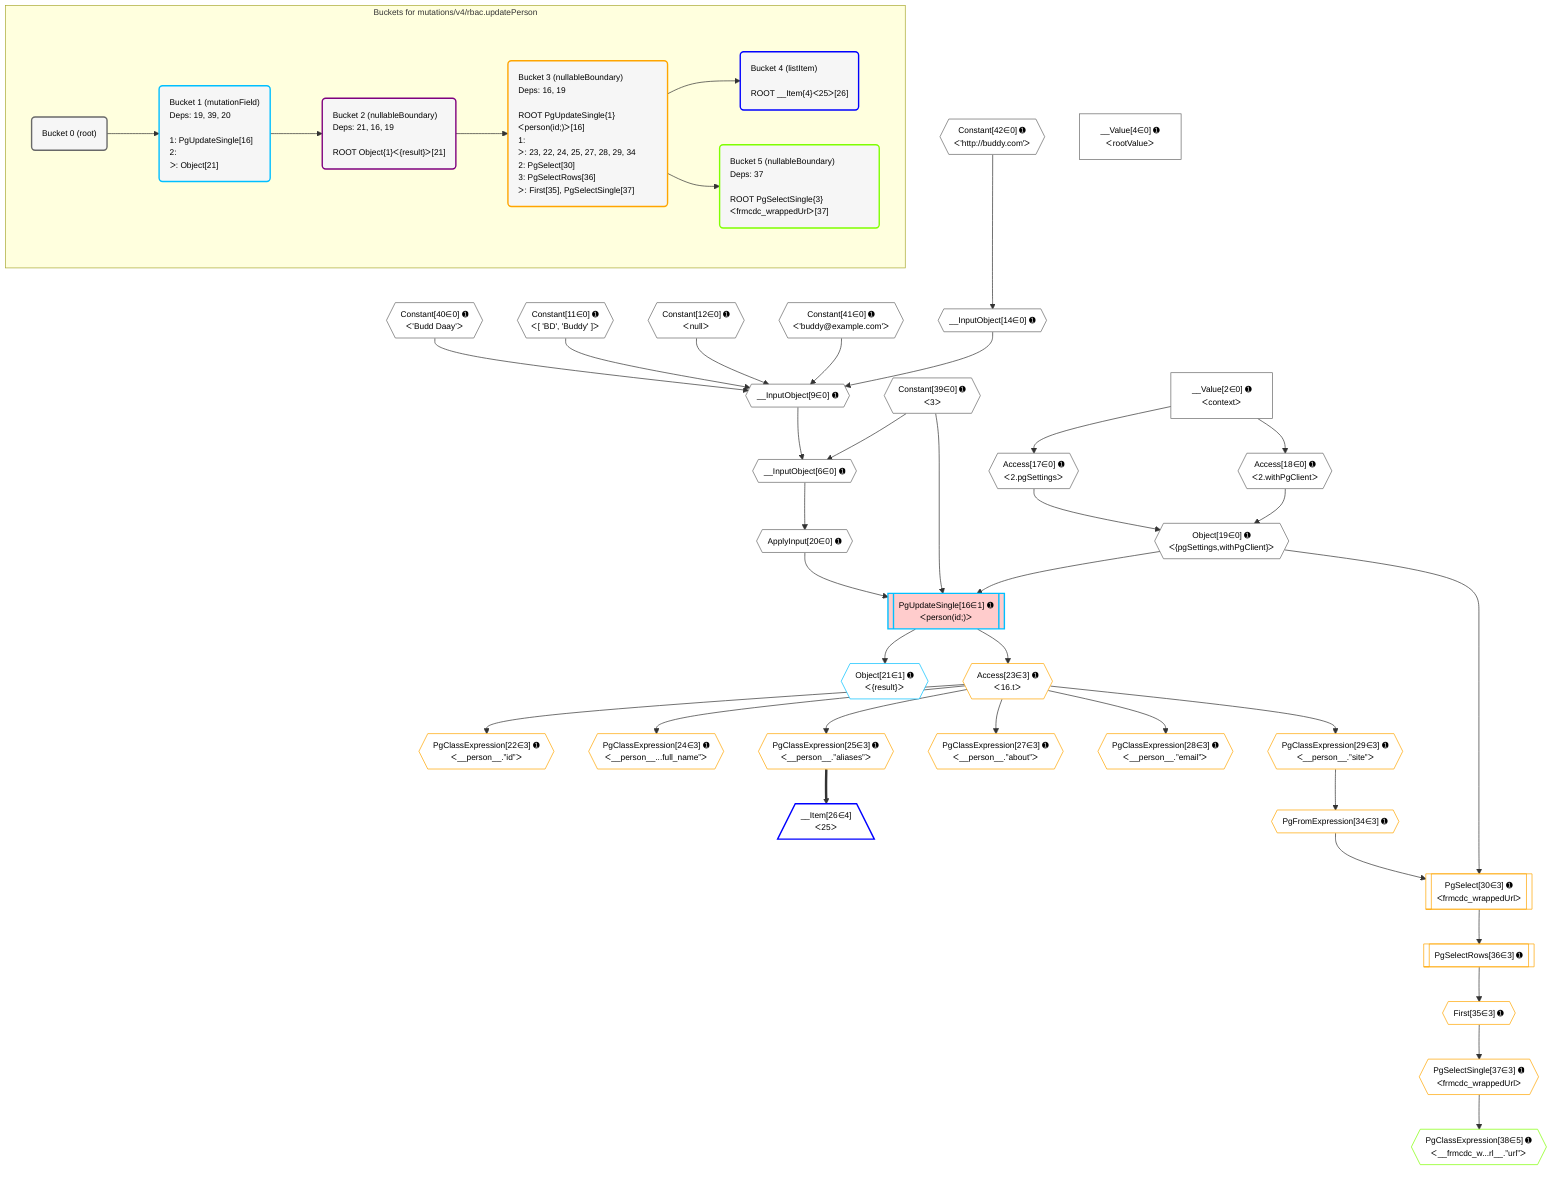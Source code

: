 %%{init: {'themeVariables': { 'fontSize': '12px'}}}%%
graph TD
    classDef path fill:#eee,stroke:#000,color:#000
    classDef plan fill:#fff,stroke-width:1px,color:#000
    classDef itemplan fill:#fff,stroke-width:2px,color:#000
    classDef unbatchedplan fill:#dff,stroke-width:1px,color:#000
    classDef sideeffectplan fill:#fcc,stroke-width:2px,color:#000
    classDef bucket fill:#f6f6f6,color:#000,stroke-width:2px,text-align:left


    %% plan dependencies
    __InputObject9{{"__InputObject[9∈0] ➊"}}:::plan
    Constant40{{"Constant[40∈0] ➊<br />ᐸ'Budd Daay'ᐳ"}}:::plan
    Constant11{{"Constant[11∈0] ➊<br />ᐸ[ 'BD', 'Buddy' ]ᐳ"}}:::plan
    Constant12{{"Constant[12∈0] ➊<br />ᐸnullᐳ"}}:::plan
    Constant41{{"Constant[41∈0] ➊<br />ᐸ'buddy@example.com'ᐳ"}}:::plan
    __InputObject14{{"__InputObject[14∈0] ➊"}}:::plan
    Constant40 & Constant11 & Constant12 & Constant41 & __InputObject14 --> __InputObject9
    __InputObject6{{"__InputObject[6∈0] ➊"}}:::plan
    Constant39{{"Constant[39∈0] ➊<br />ᐸ3ᐳ"}}:::plan
    Constant39 & __InputObject9 --> __InputObject6
    Object19{{"Object[19∈0] ➊<br />ᐸ{pgSettings,withPgClient}ᐳ"}}:::plan
    Access17{{"Access[17∈0] ➊<br />ᐸ2.pgSettingsᐳ"}}:::plan
    Access18{{"Access[18∈0] ➊<br />ᐸ2.withPgClientᐳ"}}:::plan
    Access17 & Access18 --> Object19
    Constant42{{"Constant[42∈0] ➊<br />ᐸ'http://buddy.com'ᐳ"}}:::plan
    Constant42 --> __InputObject14
    __Value2["__Value[2∈0] ➊<br />ᐸcontextᐳ"]:::plan
    __Value2 --> Access17
    __Value2 --> Access18
    ApplyInput20{{"ApplyInput[20∈0] ➊"}}:::plan
    __InputObject6 --> ApplyInput20
    __Value4["__Value[4∈0] ➊<br />ᐸrootValueᐳ"]:::plan
    PgUpdateSingle16[["PgUpdateSingle[16∈1] ➊<br />ᐸperson(id;)ᐳ"]]:::sideeffectplan
    Object19 & Constant39 & ApplyInput20 --> PgUpdateSingle16
    Object21{{"Object[21∈1] ➊<br />ᐸ{result}ᐳ"}}:::plan
    PgUpdateSingle16 --> Object21
    PgSelect30[["PgSelect[30∈3] ➊<br />ᐸfrmcdc_wrappedUrlᐳ"]]:::plan
    PgFromExpression34{{"PgFromExpression[34∈3] ➊"}}:::plan
    Object19 & PgFromExpression34 --> PgSelect30
    PgClassExpression22{{"PgClassExpression[22∈3] ➊<br />ᐸ__person__.”id”ᐳ"}}:::plan
    Access23{{"Access[23∈3] ➊<br />ᐸ16.tᐳ"}}:::plan
    Access23 --> PgClassExpression22
    PgUpdateSingle16 --> Access23
    PgClassExpression24{{"PgClassExpression[24∈3] ➊<br />ᐸ__person__...full_name”ᐳ"}}:::plan
    Access23 --> PgClassExpression24
    PgClassExpression25{{"PgClassExpression[25∈3] ➊<br />ᐸ__person__.”aliases”ᐳ"}}:::plan
    Access23 --> PgClassExpression25
    PgClassExpression27{{"PgClassExpression[27∈3] ➊<br />ᐸ__person__.”about”ᐳ"}}:::plan
    Access23 --> PgClassExpression27
    PgClassExpression28{{"PgClassExpression[28∈3] ➊<br />ᐸ__person__.”email”ᐳ"}}:::plan
    Access23 --> PgClassExpression28
    PgClassExpression29{{"PgClassExpression[29∈3] ➊<br />ᐸ__person__.”site”ᐳ"}}:::plan
    Access23 --> PgClassExpression29
    PgClassExpression29 --> PgFromExpression34
    First35{{"First[35∈3] ➊"}}:::plan
    PgSelectRows36[["PgSelectRows[36∈3] ➊"]]:::plan
    PgSelectRows36 --> First35
    PgSelect30 --> PgSelectRows36
    PgSelectSingle37{{"PgSelectSingle[37∈3] ➊<br />ᐸfrmcdc_wrappedUrlᐳ"}}:::plan
    First35 --> PgSelectSingle37
    __Item26[/"__Item[26∈4]<br />ᐸ25ᐳ"\]:::itemplan
    PgClassExpression25 ==> __Item26
    PgClassExpression38{{"PgClassExpression[38∈5] ➊<br />ᐸ__frmcdc_w...rl__.”url”ᐳ"}}:::plan
    PgSelectSingle37 --> PgClassExpression38

    %% define steps

    subgraph "Buckets for mutations/v4/rbac.updatePerson"
    Bucket0("Bucket 0 (root)"):::bucket
    classDef bucket0 stroke:#696969
    class Bucket0,__Value2,__Value4,__InputObject6,__InputObject9,Constant11,Constant12,__InputObject14,Access17,Access18,Object19,ApplyInput20,Constant39,Constant40,Constant41,Constant42 bucket0
    Bucket1("Bucket 1 (mutationField)<br />Deps: 19, 39, 20<br /><br />1: PgUpdateSingle[16]<br />2: <br />ᐳ: Object[21]"):::bucket
    classDef bucket1 stroke:#00bfff
    class Bucket1,PgUpdateSingle16,Object21 bucket1
    Bucket2("Bucket 2 (nullableBoundary)<br />Deps: 21, 16, 19<br /><br />ROOT Object{1}ᐸ{result}ᐳ[21]"):::bucket
    classDef bucket2 stroke:#7f007f
    class Bucket2 bucket2
    Bucket3("Bucket 3 (nullableBoundary)<br />Deps: 16, 19<br /><br />ROOT PgUpdateSingle{1}ᐸperson(id;)ᐳ[16]<br />1: <br />ᐳ: 23, 22, 24, 25, 27, 28, 29, 34<br />2: PgSelect[30]<br />3: PgSelectRows[36]<br />ᐳ: First[35], PgSelectSingle[37]"):::bucket
    classDef bucket3 stroke:#ffa500
    class Bucket3,PgClassExpression22,Access23,PgClassExpression24,PgClassExpression25,PgClassExpression27,PgClassExpression28,PgClassExpression29,PgSelect30,PgFromExpression34,First35,PgSelectRows36,PgSelectSingle37 bucket3
    Bucket4("Bucket 4 (listItem)<br /><br />ROOT __Item{4}ᐸ25ᐳ[26]"):::bucket
    classDef bucket4 stroke:#0000ff
    class Bucket4,__Item26 bucket4
    Bucket5("Bucket 5 (nullableBoundary)<br />Deps: 37<br /><br />ROOT PgSelectSingle{3}ᐸfrmcdc_wrappedUrlᐳ[37]"):::bucket
    classDef bucket5 stroke:#7fff00
    class Bucket5,PgClassExpression38 bucket5
    Bucket0 --> Bucket1
    Bucket1 --> Bucket2
    Bucket2 --> Bucket3
    Bucket3 --> Bucket4 & Bucket5
    end